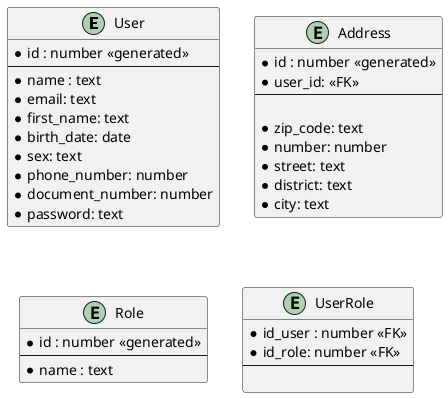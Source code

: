 @startuml

' hide the spot
' hide circle

' avoid problems with angled crows feet
skinparam linetype ortho

entity "User" as user {
  *id : number <<generated>>
  --
  *name : text
  *email: text
  *first_name: text
  *birth_date: date
  *sex: text
  *phone_number: number
  *document_number: number
  *password: text
}

entity "Address" as address {
  *id : number <<generated>>
  *user_id: <<FK>>
  --
  
  *zip_code: text
  *number: number
  *street: text
  *district: text
  *city: text
}



entity "Role" as role {
  *id : number <<generated>>
  --
  *name : text
}

entity "UserRole" as user_role {
  *id_user : number <<FK>>
  *id_role: number <<FK>>
  --
  
}


